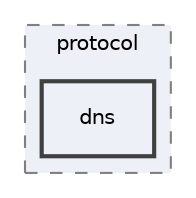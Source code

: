 digraph "/Users/jlu/zeek/src/analyzer/protocol/dns"
{
 // LATEX_PDF_SIZE
  edge [fontname="Helvetica",fontsize="10",labelfontname="Helvetica",labelfontsize="10"];
  node [fontname="Helvetica",fontsize="10",shape=record];
  compound=true
  subgraph clusterdir_5b88579d87e8de5dcee2ef4958d0594c {
    graph [ bgcolor="#edf0f7", pencolor="grey50", style="filled,dashed,", label="protocol", fontname="Helvetica", fontsize="10", URL="dir_5b88579d87e8de5dcee2ef4958d0594c.html"]
  dir_dd3dfa0f0023e5a8d4d0949652105a4f [shape=box, label="dns", style="filled,bold,", fillcolor="#edf0f7", color="grey25", URL="dir_dd3dfa0f0023e5a8d4d0949652105a4f.html"];
  }
}
